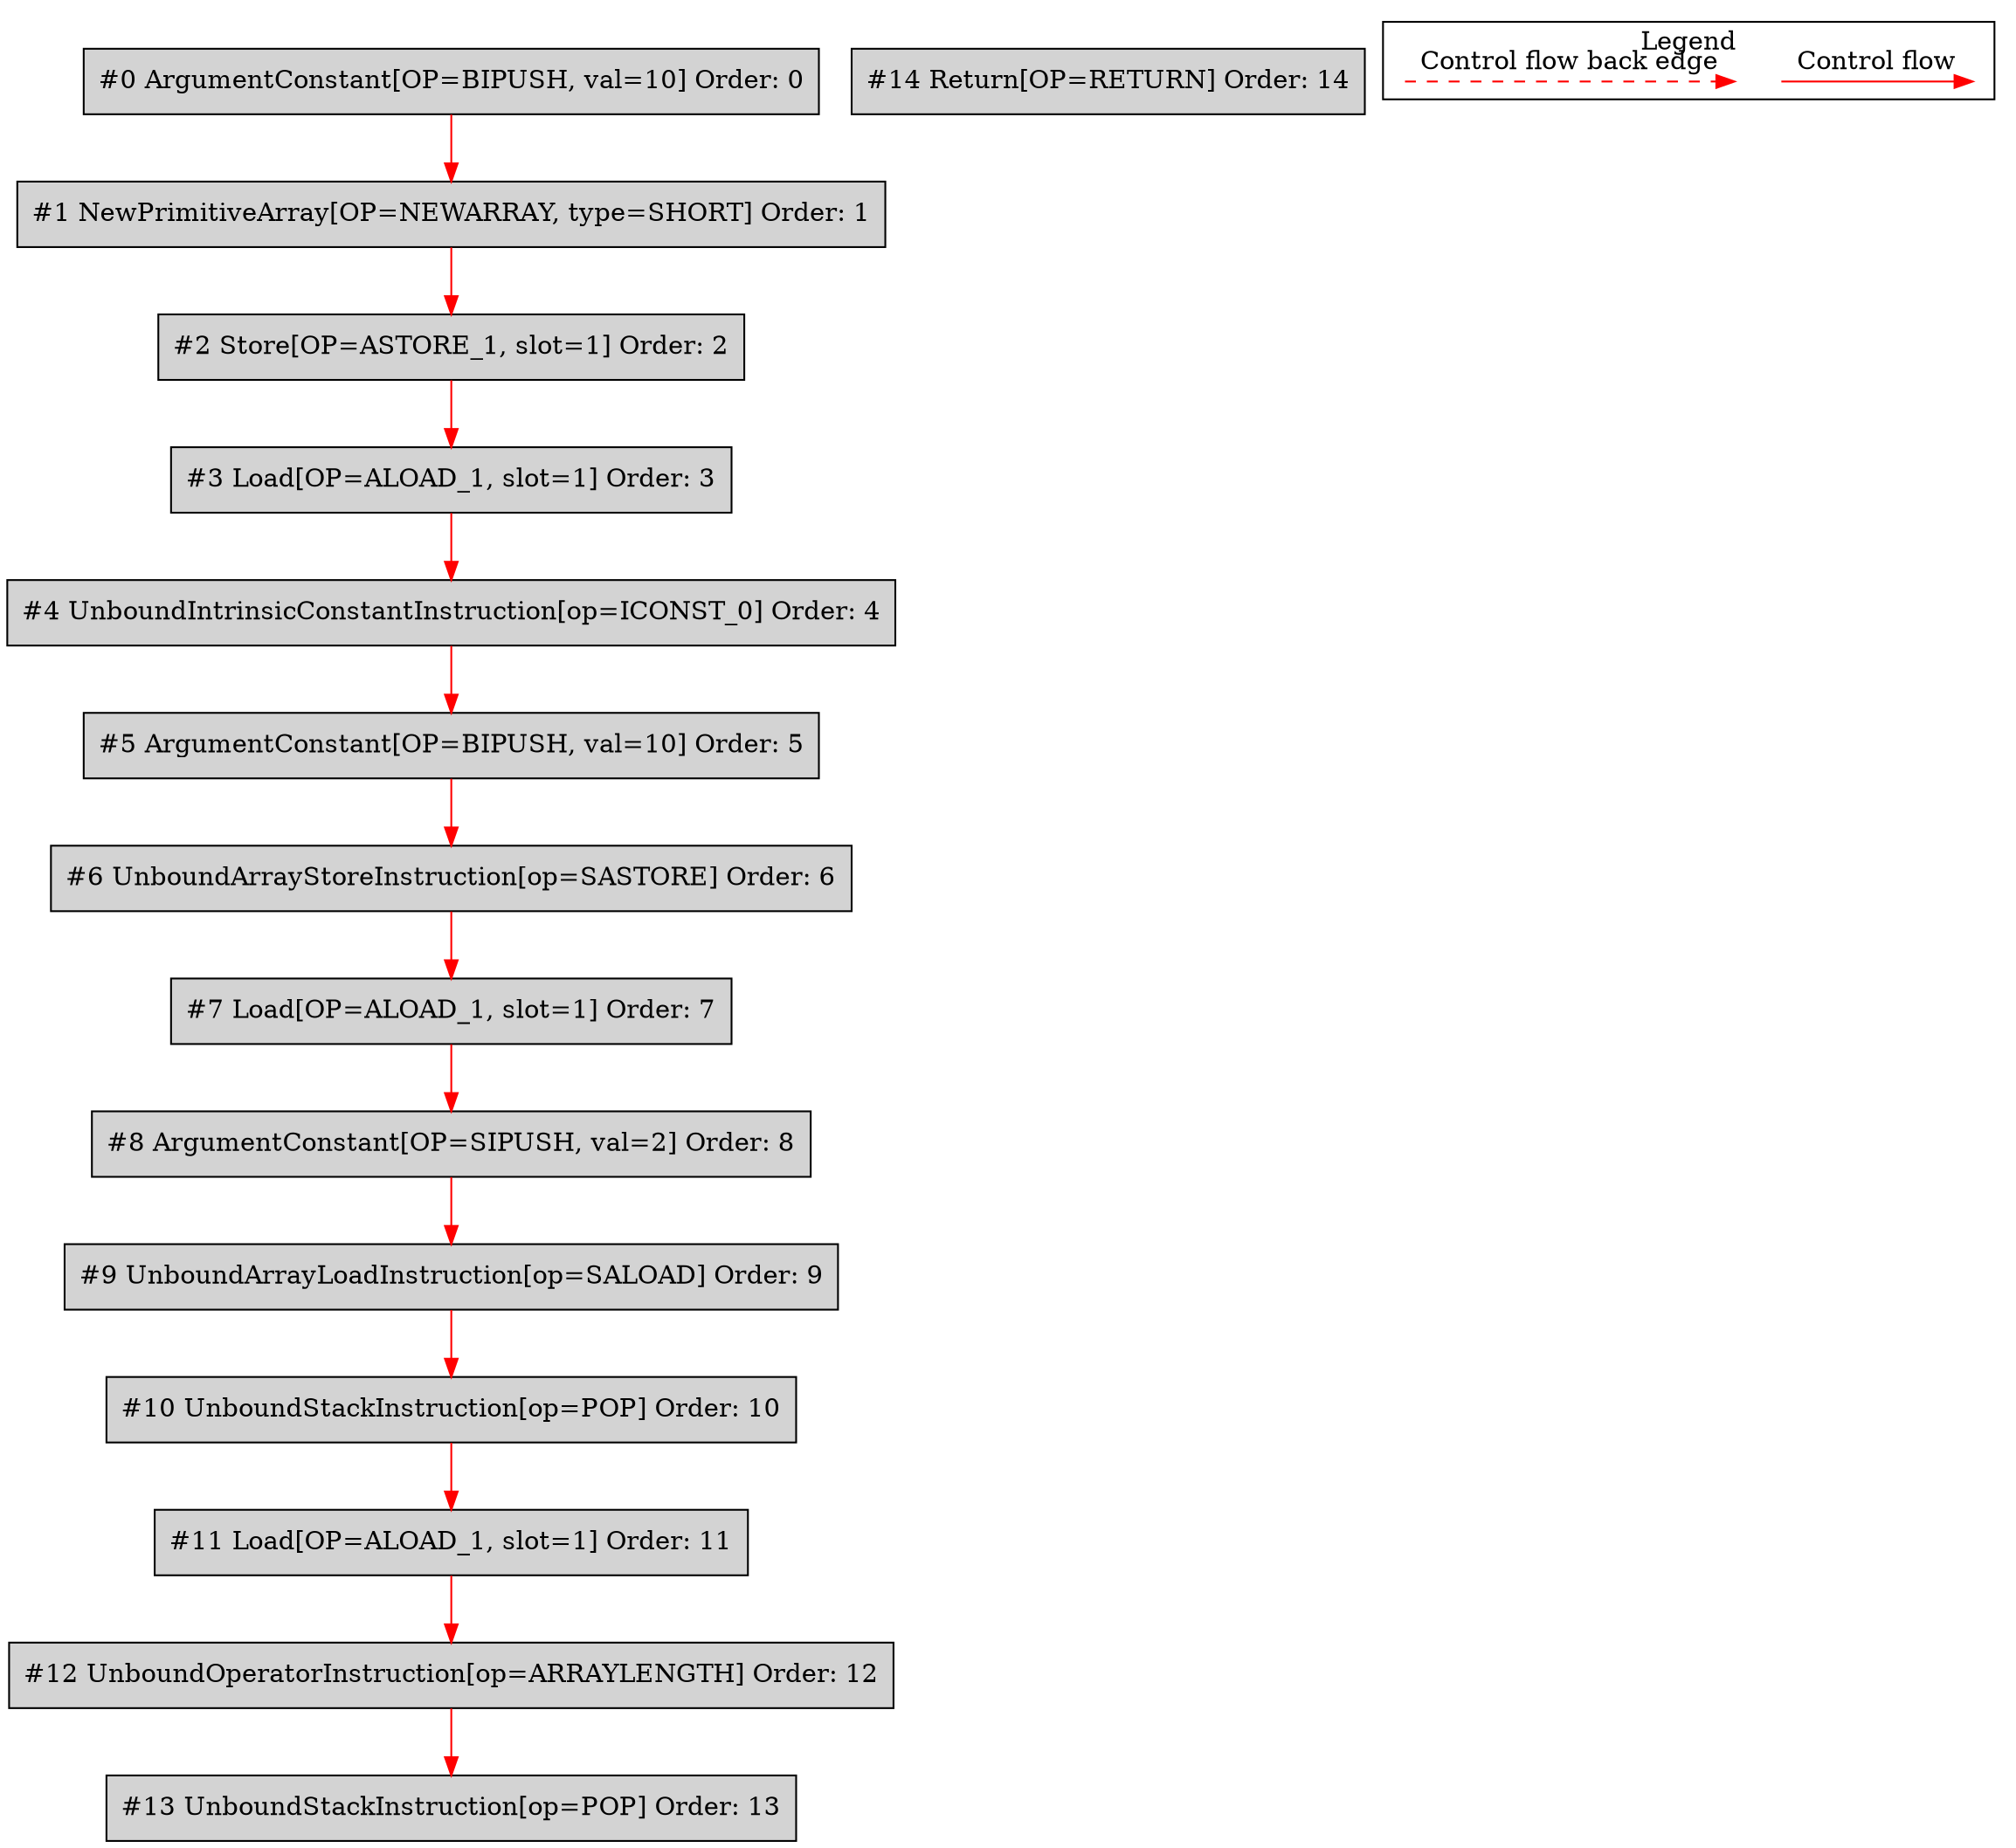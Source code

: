 digraph {
 node0[label="#0 ArgumentConstant[OP=BIPUSH, val=10] Order: 0", shape=box, fillcolor=lightgrey, style=filled];
 node1[label="#1 NewPrimitiveArray[OP=NEWARRAY, type=SHORT] Order: 1", shape=box, fillcolor=lightgrey, style=filled];
 node2[label="#2 Store[OP=ASTORE_1, slot=1] Order: 2", shape=box, fillcolor=lightgrey, style=filled];
 node3[label="#3 Load[OP=ALOAD_1, slot=1] Order: 3", shape=box, fillcolor=lightgrey, style=filled];
 node4[label="#4 UnboundIntrinsicConstantInstruction[op=ICONST_0] Order: 4", shape=box, fillcolor=lightgrey, style=filled];
 node5[label="#5 ArgumentConstant[OP=BIPUSH, val=10] Order: 5", shape=box, fillcolor=lightgrey, style=filled];
 node6[label="#6 UnboundArrayStoreInstruction[op=SASTORE] Order: 6", shape=box, fillcolor=lightgrey, style=filled];
 node7[label="#7 Load[OP=ALOAD_1, slot=1] Order: 7", shape=box, fillcolor=lightgrey, style=filled];
 node8[label="#8 ArgumentConstant[OP=SIPUSH, val=2] Order: 8", shape=box, fillcolor=lightgrey, style=filled];
 node9[label="#9 UnboundArrayLoadInstruction[op=SALOAD] Order: 9", shape=box, fillcolor=lightgrey, style=filled];
 node10[label="#10 UnboundStackInstruction[op=POP] Order: 10", shape=box, fillcolor=lightgrey, style=filled];
 node11[label="#11 Load[OP=ALOAD_1, slot=1] Order: 11", shape=box, fillcolor=lightgrey, style=filled];
 node12[label="#12 UnboundOperatorInstruction[op=ARRAYLENGTH] Order: 12", shape=box, fillcolor=lightgrey, style=filled];
 node13[label="#13 UnboundStackInstruction[op=POP] Order: 13", shape=box, fillcolor=lightgrey, style=filled];
 node14[label="#14 Return[OP=RETURN] Order: 14", shape=box, fillcolor=lightgrey, style=filled];
 node0 -> node1[color=red];
 node1 -> node2[color=red];
 node2 -> node3[color=red];
 node3 -> node4[color=red];
 node4 -> node5[color=red];
 node5 -> node6[color=red];
 node6 -> node7[color=red];
 node7 -> node8[color=red];
 node8 -> node9[color=red];
 node9 -> node10[color=red];
 node10 -> node11[color=red];
 node11 -> node12[color=red];
 node12 -> node13[color=red];
 subgraph cluster_000 {
  label = "Legend";
  node [shape=point]
  {
   rank=same;
   c0 [style = invis];
   c1 [style = invis];
   c2 [style = invis];
   c3 [style = invis];
  }
  c0 -> c1 [label="Control flow", style=solid, color=red]
  c2 -> c3 [label="Control flow back edge", style=dashed, color=red]
 }

}
